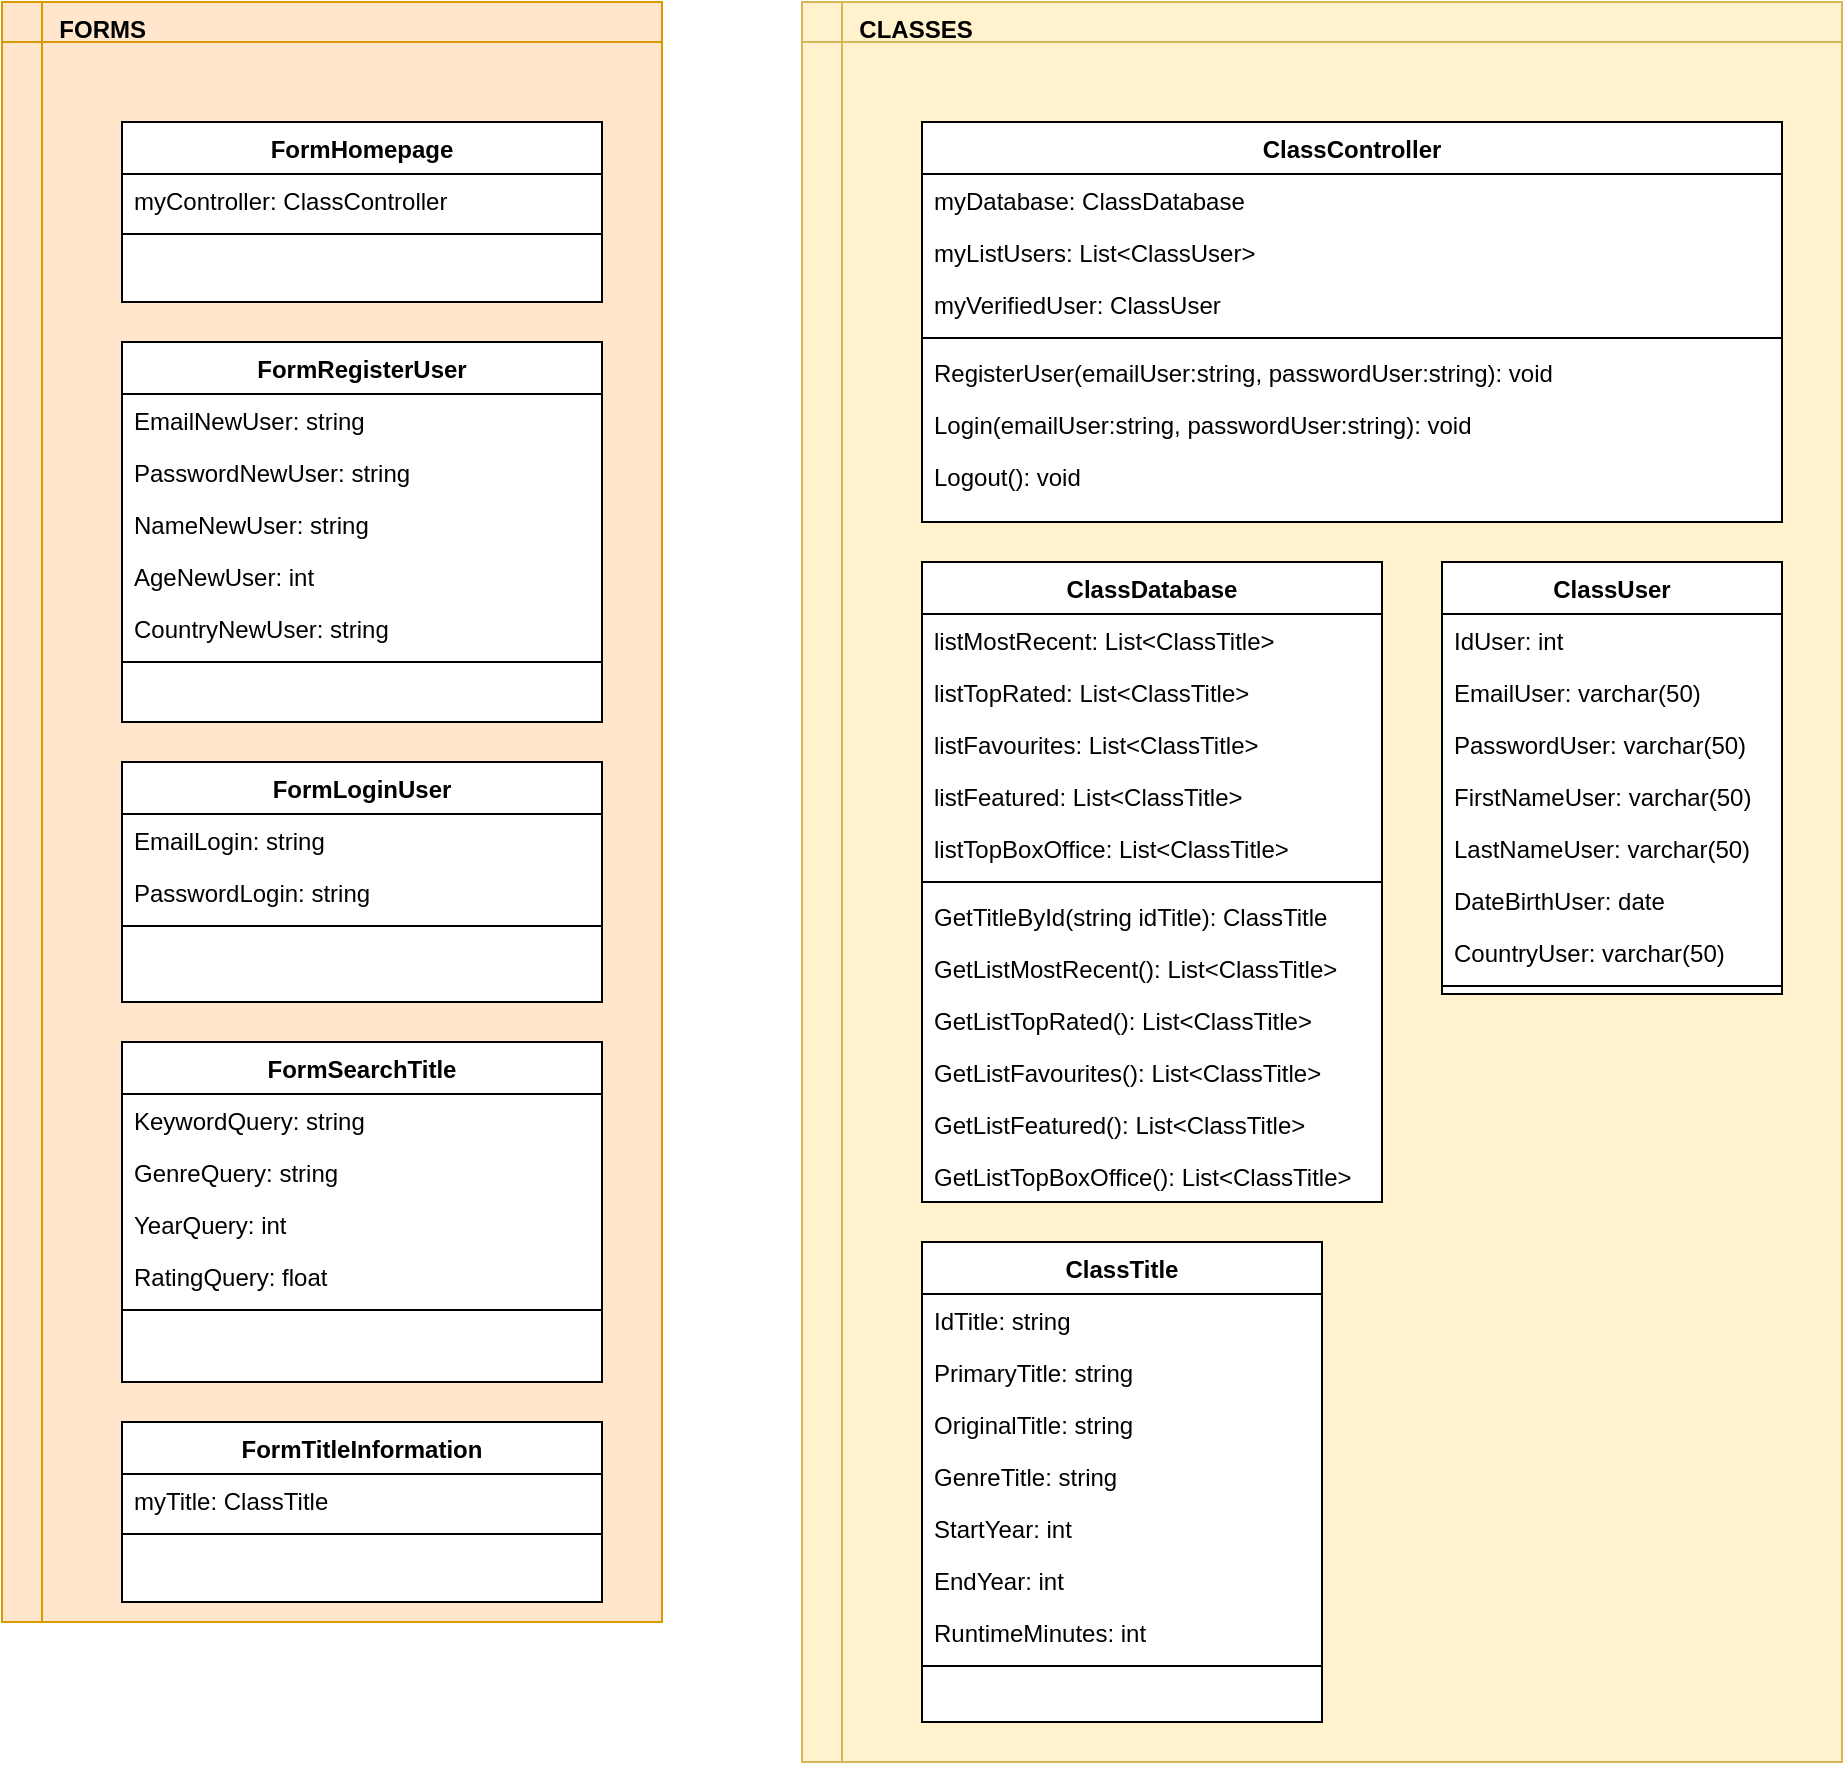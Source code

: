 <mxfile version="21.5.0" type="device">
  <diagram id="C5RBs43oDa-KdzZeNtuy" name="Page-1">
    <mxGraphModel dx="2485" dy="868" grid="1" gridSize="10" guides="1" tooltips="1" connect="1" arrows="1" fold="1" page="1" pageScale="1" pageWidth="827" pageHeight="1169" math="0" shadow="0">
      <root>
        <mxCell id="WIyWlLk6GJQsqaUBKTNV-0" />
        <mxCell id="WIyWlLk6GJQsqaUBKTNV-1" parent="WIyWlLk6GJQsqaUBKTNV-0" />
        <mxCell id="zPdIh2Ck_wa9MDG2edzm-22" value="&lt;b&gt;&lt;span style=&quot;white-space: pre;&quot;&gt;&#x9;&lt;/span&gt;CLASSES&lt;/b&gt;" style="shape=internalStorage;whiteSpace=wrap;html=1;backgroundOutline=1;fillColor=#fff2cc;strokeColor=#d6b656;align=left;verticalAlign=top;" parent="WIyWlLk6GJQsqaUBKTNV-1" vertex="1">
          <mxGeometry x="220" y="320" width="520" height="880" as="geometry" />
        </mxCell>
        <mxCell id="zPdIh2Ck_wa9MDG2edzm-23" value="&lt;b&gt;&lt;span style=&quot;white-space: pre;&quot;&gt;&#x9;&lt;/span&gt;FORMS&lt;/b&gt;" style="shape=internalStorage;whiteSpace=wrap;html=1;backgroundOutline=1;fillColor=#ffe6cc;strokeColor=#d79b00;align=left;verticalAlign=top;" parent="WIyWlLk6GJQsqaUBKTNV-1" vertex="1">
          <mxGeometry x="-180" y="320" width="330" height="810" as="geometry" />
        </mxCell>
        <mxCell id="dRt6FczUXNr_ndmIv1w6-0" value="FormHomepage" style="swimlane;fontStyle=1;align=center;verticalAlign=top;childLayout=stackLayout;horizontal=1;startSize=26;horizontalStack=0;resizeParent=1;resizeLast=0;collapsible=1;marginBottom=0;rounded=0;shadow=0;strokeWidth=1;fillStyle=solid;fillColor=#FFFFFF;gradientColor=none;swimlaneFillColor=default;" parent="WIyWlLk6GJQsqaUBKTNV-1" vertex="1">
          <mxGeometry x="-120" y="380" width="240" height="90" as="geometry">
            <mxRectangle x="130" y="380" width="160" height="26" as="alternateBounds" />
          </mxGeometry>
        </mxCell>
        <mxCell id="dRt6FczUXNr_ndmIv1w6-1" value="myController: ClassController" style="text;align=left;verticalAlign=top;spacingLeft=4;spacingRight=4;overflow=hidden;rotatable=0;points=[[0,0.5],[1,0.5]];portConstraint=eastwest;" parent="dRt6FczUXNr_ndmIv1w6-0" vertex="1">
          <mxGeometry y="26" width="240" height="26" as="geometry" />
        </mxCell>
        <mxCell id="dRt6FczUXNr_ndmIv1w6-3" value="" style="line;html=1;strokeWidth=1;align=left;verticalAlign=middle;spacingTop=-1;spacingLeft=3;spacingRight=3;rotatable=0;labelPosition=right;points=[];portConstraint=eastwest;" parent="dRt6FczUXNr_ndmIv1w6-0" vertex="1">
          <mxGeometry y="52" width="240" height="8" as="geometry" />
        </mxCell>
        <mxCell id="dRt6FczUXNr_ndmIv1w6-6" value="FormLoginUser" style="swimlane;fontStyle=1;align=center;verticalAlign=top;childLayout=stackLayout;horizontal=1;startSize=26;horizontalStack=0;resizeParent=1;resizeLast=0;collapsible=1;marginBottom=0;rounded=0;shadow=0;strokeWidth=1;swimlaneFillColor=default;" parent="WIyWlLk6GJQsqaUBKTNV-1" vertex="1">
          <mxGeometry x="-120" y="700" width="240" height="120" as="geometry">
            <mxRectangle x="130" y="380" width="160" height="26" as="alternateBounds" />
          </mxGeometry>
        </mxCell>
        <mxCell id="dRt6FczUXNr_ndmIv1w6-7" value="EmailLogin: string" style="text;align=left;verticalAlign=top;spacingLeft=4;spacingRight=4;overflow=hidden;rotatable=0;points=[[0,0.5],[1,0.5]];portConstraint=eastwest;" parent="dRt6FczUXNr_ndmIv1w6-6" vertex="1">
          <mxGeometry y="26" width="240" height="26" as="geometry" />
        </mxCell>
        <mxCell id="zPdIh2Ck_wa9MDG2edzm-28" value="PasswordLogin: string" style="text;align=left;verticalAlign=top;spacingLeft=4;spacingRight=4;overflow=hidden;rotatable=0;points=[[0,0.5],[1,0.5]];portConstraint=eastwest;" parent="dRt6FczUXNr_ndmIv1w6-6" vertex="1">
          <mxGeometry y="52" width="240" height="26" as="geometry" />
        </mxCell>
        <mxCell id="dRt6FczUXNr_ndmIv1w6-9" value="" style="line;html=1;strokeWidth=1;align=left;verticalAlign=middle;spacingTop=-1;spacingLeft=3;spacingRight=3;rotatable=0;labelPosition=right;points=[];portConstraint=eastwest;" parent="dRt6FczUXNr_ndmIv1w6-6" vertex="1">
          <mxGeometry y="78" width="240" height="8" as="geometry" />
        </mxCell>
        <mxCell id="dRt6FczUXNr_ndmIv1w6-12" value="FormRegisterUser" style="swimlane;fontStyle=1;align=center;verticalAlign=top;childLayout=stackLayout;horizontal=1;startSize=26;horizontalStack=0;resizeParent=1;resizeLast=0;collapsible=1;marginBottom=0;rounded=0;shadow=0;strokeWidth=1;swimlaneFillColor=default;" parent="WIyWlLk6GJQsqaUBKTNV-1" vertex="1">
          <mxGeometry x="-120" y="490" width="240" height="190" as="geometry">
            <mxRectangle x="130" y="380" width="160" height="26" as="alternateBounds" />
          </mxGeometry>
        </mxCell>
        <mxCell id="zPdIh2Ck_wa9MDG2edzm-25" value="EmailNewUser: string" style="text;align=left;verticalAlign=top;spacingLeft=4;spacingRight=4;overflow=hidden;rotatable=0;points=[[0,0.5],[1,0.5]];portConstraint=eastwest;" parent="dRt6FczUXNr_ndmIv1w6-12" vertex="1">
          <mxGeometry y="26" width="240" height="26" as="geometry" />
        </mxCell>
        <mxCell id="zPdIh2Ck_wa9MDG2edzm-26" value="PasswordNewUser: string" style="text;align=left;verticalAlign=top;spacingLeft=4;spacingRight=4;overflow=hidden;rotatable=0;points=[[0,0.5],[1,0.5]];portConstraint=eastwest;" parent="dRt6FczUXNr_ndmIv1w6-12" vertex="1">
          <mxGeometry y="52" width="240" height="26" as="geometry" />
        </mxCell>
        <mxCell id="dRt6FczUXNr_ndmIv1w6-13" value="NameNewUser: string" style="text;align=left;verticalAlign=top;spacingLeft=4;spacingRight=4;overflow=hidden;rotatable=0;points=[[0,0.5],[1,0.5]];portConstraint=eastwest;" parent="dRt6FczUXNr_ndmIv1w6-12" vertex="1">
          <mxGeometry y="78" width="240" height="26" as="geometry" />
        </mxCell>
        <mxCell id="zPdIh2Ck_wa9MDG2edzm-27" value="AgeNewUser: int" style="text;align=left;verticalAlign=top;spacingLeft=4;spacingRight=4;overflow=hidden;rotatable=0;points=[[0,0.5],[1,0.5]];portConstraint=eastwest;" parent="dRt6FczUXNr_ndmIv1w6-12" vertex="1">
          <mxGeometry y="104" width="240" height="26" as="geometry" />
        </mxCell>
        <mxCell id="zPdIh2Ck_wa9MDG2edzm-24" value="CountryNewUser: string" style="text;align=left;verticalAlign=top;spacingLeft=4;spacingRight=4;overflow=hidden;rotatable=0;points=[[0,0.5],[1,0.5]];portConstraint=eastwest;" parent="dRt6FczUXNr_ndmIv1w6-12" vertex="1">
          <mxGeometry y="130" width="240" height="26" as="geometry" />
        </mxCell>
        <mxCell id="dRt6FczUXNr_ndmIv1w6-15" value="" style="line;html=1;strokeWidth=1;align=left;verticalAlign=middle;spacingTop=-1;spacingLeft=3;spacingRight=3;rotatable=0;labelPosition=right;points=[];portConstraint=eastwest;" parent="dRt6FczUXNr_ndmIv1w6-12" vertex="1">
          <mxGeometry y="156" width="240" height="8" as="geometry" />
        </mxCell>
        <mxCell id="dRt6FczUXNr_ndmIv1w6-18" value="FormSearchTitle" style="swimlane;fontStyle=1;align=center;verticalAlign=top;childLayout=stackLayout;horizontal=1;startSize=26;horizontalStack=0;resizeParent=1;resizeLast=0;collapsible=1;marginBottom=0;rounded=0;shadow=0;strokeWidth=1;swimlaneFillColor=default;" parent="WIyWlLk6GJQsqaUBKTNV-1" vertex="1">
          <mxGeometry x="-120" y="840" width="240" height="170" as="geometry">
            <mxRectangle x="130" y="380" width="160" height="26" as="alternateBounds" />
          </mxGeometry>
        </mxCell>
        <mxCell id="dRt6FczUXNr_ndmIv1w6-19" value="KeywordQuery: string" style="text;align=left;verticalAlign=top;spacingLeft=4;spacingRight=4;overflow=hidden;rotatable=0;points=[[0,0.5],[1,0.5]];portConstraint=eastwest;" parent="dRt6FczUXNr_ndmIv1w6-18" vertex="1">
          <mxGeometry y="26" width="240" height="26" as="geometry" />
        </mxCell>
        <mxCell id="zPdIh2Ck_wa9MDG2edzm-31" value="GenreQuery: string" style="text;align=left;verticalAlign=top;spacingLeft=4;spacingRight=4;overflow=hidden;rotatable=0;points=[[0,0.5],[1,0.5]];portConstraint=eastwest;" parent="dRt6FczUXNr_ndmIv1w6-18" vertex="1">
          <mxGeometry y="52" width="240" height="26" as="geometry" />
        </mxCell>
        <mxCell id="zPdIh2Ck_wa9MDG2edzm-32" value="YearQuery: int" style="text;align=left;verticalAlign=top;spacingLeft=4;spacingRight=4;overflow=hidden;rotatable=0;points=[[0,0.5],[1,0.5]];portConstraint=eastwest;" parent="dRt6FczUXNr_ndmIv1w6-18" vertex="1">
          <mxGeometry y="78" width="240" height="26" as="geometry" />
        </mxCell>
        <mxCell id="zPdIh2Ck_wa9MDG2edzm-34" value="RatingQuery: float" style="text;align=left;verticalAlign=top;spacingLeft=4;spacingRight=4;overflow=hidden;rotatable=0;points=[[0,0.5],[1,0.5]];portConstraint=eastwest;" parent="dRt6FczUXNr_ndmIv1w6-18" vertex="1">
          <mxGeometry y="104" width="240" height="26" as="geometry" />
        </mxCell>
        <mxCell id="dRt6FczUXNr_ndmIv1w6-21" value="" style="line;html=1;strokeWidth=1;align=left;verticalAlign=middle;spacingTop=-1;spacingLeft=3;spacingRight=3;rotatable=0;labelPosition=right;points=[];portConstraint=eastwest;" parent="dRt6FczUXNr_ndmIv1w6-18" vertex="1">
          <mxGeometry y="130" width="240" height="8" as="geometry" />
        </mxCell>
        <mxCell id="dRt6FczUXNr_ndmIv1w6-24" value="ClassDatabase" style="swimlane;fontStyle=1;align=center;verticalAlign=top;childLayout=stackLayout;horizontal=1;startSize=26;horizontalStack=0;resizeParent=1;resizeLast=0;collapsible=1;marginBottom=0;rounded=0;shadow=0;strokeWidth=1;swimlaneLine=1;swimlaneFillColor=default;" parent="WIyWlLk6GJQsqaUBKTNV-1" vertex="1">
          <mxGeometry x="280" y="600" width="230" height="320" as="geometry">
            <mxRectangle x="130" y="380" width="160" height="26" as="alternateBounds" />
          </mxGeometry>
        </mxCell>
        <mxCell id="dRt6FczUXNr_ndmIv1w6-25" value="listMostRecent: List&lt;ClassTitle&gt;" style="text;align=left;verticalAlign=top;spacingLeft=4;spacingRight=4;overflow=hidden;rotatable=0;points=[[0,0.5],[1,0.5]];portConstraint=eastwest;" parent="dRt6FczUXNr_ndmIv1w6-24" vertex="1">
          <mxGeometry y="26" width="230" height="26" as="geometry" />
        </mxCell>
        <mxCell id="dRt6FczUXNr_ndmIv1w6-48" value="listTopRated: List&lt;ClassTitle&gt;" style="text;align=left;verticalAlign=top;spacingLeft=4;spacingRight=4;overflow=hidden;rotatable=0;points=[[0,0.5],[1,0.5]];portConstraint=eastwest;" parent="dRt6FczUXNr_ndmIv1w6-24" vertex="1">
          <mxGeometry y="52" width="230" height="26" as="geometry" />
        </mxCell>
        <mxCell id="dRt6FczUXNr_ndmIv1w6-49" value="listFavourites: List&lt;ClassTitle&gt;" style="text;align=left;verticalAlign=top;spacingLeft=4;spacingRight=4;overflow=hidden;rotatable=0;points=[[0,0.5],[1,0.5]];portConstraint=eastwest;" parent="dRt6FczUXNr_ndmIv1w6-24" vertex="1">
          <mxGeometry y="78" width="230" height="26" as="geometry" />
        </mxCell>
        <mxCell id="dRt6FczUXNr_ndmIv1w6-50" value="listFeatured: List&lt;ClassTitle&gt;" style="text;align=left;verticalAlign=top;spacingLeft=4;spacingRight=4;overflow=hidden;rotatable=0;points=[[0,0.5],[1,0.5]];portConstraint=eastwest;" parent="dRt6FczUXNr_ndmIv1w6-24" vertex="1">
          <mxGeometry y="104" width="230" height="26" as="geometry" />
        </mxCell>
        <mxCell id="dRt6FczUXNr_ndmIv1w6-51" value="listTopBoxOffice: List&lt;ClassTitle&gt;" style="text;align=left;verticalAlign=top;spacingLeft=4;spacingRight=4;overflow=hidden;rotatable=0;points=[[0,0.5],[1,0.5]];portConstraint=eastwest;" parent="dRt6FczUXNr_ndmIv1w6-24" vertex="1">
          <mxGeometry y="130" width="230" height="26" as="geometry" />
        </mxCell>
        <mxCell id="dRt6FczUXNr_ndmIv1w6-27" value="" style="line;html=1;strokeWidth=1;align=left;verticalAlign=middle;spacingTop=-1;spacingLeft=3;spacingRight=3;rotatable=0;labelPosition=right;points=[];portConstraint=eastwest;" parent="dRt6FczUXNr_ndmIv1w6-24" vertex="1">
          <mxGeometry y="156" width="230" height="8" as="geometry" />
        </mxCell>
        <mxCell id="zPdIh2Ck_wa9MDG2edzm-11" value="GetTitleById(string idTitle): ClassTitle" style="text;align=left;verticalAlign=top;spacingLeft=4;spacingRight=4;overflow=hidden;rotatable=0;points=[[0,0.5],[1,0.5]];portConstraint=eastwest;" parent="dRt6FczUXNr_ndmIv1w6-24" vertex="1">
          <mxGeometry y="164" width="230" height="26" as="geometry" />
        </mxCell>
        <mxCell id="dRt6FczUXNr_ndmIv1w6-26" value="GetListMostRecent(): List&lt;ClassTitle&gt;" style="text;align=left;verticalAlign=top;spacingLeft=4;spacingRight=4;overflow=hidden;rotatable=0;points=[[0,0.5],[1,0.5]];portConstraint=eastwest;rounded=0;shadow=0;html=0;" parent="dRt6FczUXNr_ndmIv1w6-24" vertex="1">
          <mxGeometry y="190" width="230" height="26" as="geometry" />
        </mxCell>
        <mxCell id="zPdIh2Ck_wa9MDG2edzm-0" value="GetListTopRated(): List&lt;ClassTitle&gt;" style="text;align=left;verticalAlign=top;spacingLeft=4;spacingRight=4;overflow=hidden;rotatable=0;points=[[0,0.5],[1,0.5]];portConstraint=eastwest;" parent="dRt6FczUXNr_ndmIv1w6-24" vertex="1">
          <mxGeometry y="216" width="230" height="26" as="geometry" />
        </mxCell>
        <mxCell id="zPdIh2Ck_wa9MDG2edzm-1" value="GetListFavourites(): List&lt;ClassTitle&gt;" style="text;align=left;verticalAlign=top;spacingLeft=4;spacingRight=4;overflow=hidden;rotatable=0;points=[[0,0.5],[1,0.5]];portConstraint=eastwest;" parent="dRt6FczUXNr_ndmIv1w6-24" vertex="1">
          <mxGeometry y="242" width="230" height="26" as="geometry" />
        </mxCell>
        <mxCell id="zPdIh2Ck_wa9MDG2edzm-3" value="GetListFeatured(): List&lt;ClassTitle&gt;" style="text;align=left;verticalAlign=top;spacingLeft=4;spacingRight=4;overflow=hidden;rotatable=0;points=[[0,0.5],[1,0.5]];portConstraint=eastwest;" parent="dRt6FczUXNr_ndmIv1w6-24" vertex="1">
          <mxGeometry y="268" width="230" height="26" as="geometry" />
        </mxCell>
        <mxCell id="zPdIh2Ck_wa9MDG2edzm-2" value="GetListTopBoxOffice(): List&lt;ClassTitle&gt;" style="text;align=left;verticalAlign=top;spacingLeft=4;spacingRight=4;overflow=hidden;rotatable=0;points=[[0,0.5],[1,0.5]];portConstraint=eastwest;" parent="dRt6FczUXNr_ndmIv1w6-24" vertex="1">
          <mxGeometry y="294" width="230" height="26" as="geometry" />
        </mxCell>
        <mxCell id="dRt6FczUXNr_ndmIv1w6-30" value="ClassTitle" style="swimlane;fontStyle=1;align=center;verticalAlign=top;childLayout=stackLayout;horizontal=1;startSize=26;horizontalStack=0;resizeParent=1;resizeLast=0;collapsible=1;marginBottom=0;rounded=0;shadow=0;strokeWidth=1;swimlaneFillColor=default;" parent="WIyWlLk6GJQsqaUBKTNV-1" vertex="1">
          <mxGeometry x="280" y="940" width="200" height="240" as="geometry">
            <mxRectangle x="130" y="380" width="160" height="26" as="alternateBounds" />
          </mxGeometry>
        </mxCell>
        <mxCell id="dRt6FczUXNr_ndmIv1w6-31" value="IdTitle: string" style="text;align=left;verticalAlign=top;spacingLeft=4;spacingRight=4;overflow=hidden;rotatable=0;points=[[0,0.5],[1,0.5]];portConstraint=eastwest;" parent="dRt6FczUXNr_ndmIv1w6-30" vertex="1">
          <mxGeometry y="26" width="200" height="26" as="geometry" />
        </mxCell>
        <mxCell id="dRt6FczUXNr_ndmIv1w6-32" value="PrimaryTitle: string" style="text;align=left;verticalAlign=top;spacingLeft=4;spacingRight=4;overflow=hidden;rotatable=0;points=[[0,0.5],[1,0.5]];portConstraint=eastwest;rounded=0;shadow=0;html=0;" parent="dRt6FczUXNr_ndmIv1w6-30" vertex="1">
          <mxGeometry y="52" width="200" height="26" as="geometry" />
        </mxCell>
        <mxCell id="dRt6FczUXNr_ndmIv1w6-36" value="OriginalTitle: string" style="text;align=left;verticalAlign=top;spacingLeft=4;spacingRight=4;overflow=hidden;rotatable=0;points=[[0,0.5],[1,0.5]];portConstraint=eastwest;rounded=0;shadow=0;html=0;" parent="dRt6FczUXNr_ndmIv1w6-30" vertex="1">
          <mxGeometry y="78" width="200" height="26" as="geometry" />
        </mxCell>
        <mxCell id="dRt6FczUXNr_ndmIv1w6-37" value="GenreTitle: string" style="text;align=left;verticalAlign=top;spacingLeft=4;spacingRight=4;overflow=hidden;rotatable=0;points=[[0,0.5],[1,0.5]];portConstraint=eastwest;rounded=0;shadow=0;html=0;" parent="dRt6FczUXNr_ndmIv1w6-30" vertex="1">
          <mxGeometry y="104" width="200" height="26" as="geometry" />
        </mxCell>
        <mxCell id="dRt6FczUXNr_ndmIv1w6-38" value="StartYear: int" style="text;align=left;verticalAlign=top;spacingLeft=4;spacingRight=4;overflow=hidden;rotatable=0;points=[[0,0.5],[1,0.5]];portConstraint=eastwest;rounded=0;shadow=0;html=0;" parent="dRt6FczUXNr_ndmIv1w6-30" vertex="1">
          <mxGeometry y="130" width="200" height="26" as="geometry" />
        </mxCell>
        <mxCell id="dRt6FczUXNr_ndmIv1w6-39" value="EndYear: int" style="text;align=left;verticalAlign=top;spacingLeft=4;spacingRight=4;overflow=hidden;rotatable=0;points=[[0,0.5],[1,0.5]];portConstraint=eastwest;rounded=0;shadow=0;html=0;" parent="dRt6FczUXNr_ndmIv1w6-30" vertex="1">
          <mxGeometry y="156" width="200" height="26" as="geometry" />
        </mxCell>
        <mxCell id="dRt6FczUXNr_ndmIv1w6-40" value="RuntimeMinutes: int" style="text;align=left;verticalAlign=top;spacingLeft=4;spacingRight=4;overflow=hidden;rotatable=0;points=[[0,0.5],[1,0.5]];portConstraint=eastwest;rounded=0;shadow=0;html=0;" parent="dRt6FczUXNr_ndmIv1w6-30" vertex="1">
          <mxGeometry y="182" width="200" height="26" as="geometry" />
        </mxCell>
        <mxCell id="dRt6FczUXNr_ndmIv1w6-33" value="" style="line;html=1;strokeWidth=1;align=left;verticalAlign=middle;spacingTop=-1;spacingLeft=3;spacingRight=3;rotatable=0;labelPosition=right;points=[];portConstraint=eastwest;" parent="dRt6FczUXNr_ndmIv1w6-30" vertex="1">
          <mxGeometry y="208" width="200" height="8" as="geometry" />
        </mxCell>
        <mxCell id="dRt6FczUXNr_ndmIv1w6-41" value="ClassUser" style="swimlane;fontStyle=1;align=center;verticalAlign=top;childLayout=stackLayout;horizontal=1;startSize=26;horizontalStack=0;resizeParent=1;resizeLast=0;collapsible=1;marginBottom=0;rounded=0;shadow=0;strokeWidth=1;swimlaneFillColor=default;" parent="WIyWlLk6GJQsqaUBKTNV-1" vertex="1">
          <mxGeometry x="540" y="600" width="170" height="216" as="geometry">
            <mxRectangle x="130" y="380" width="160" height="26" as="alternateBounds" />
          </mxGeometry>
        </mxCell>
        <mxCell id="dRt6FczUXNr_ndmIv1w6-42" value="IdUser: int" style="text;align=left;verticalAlign=top;spacingLeft=4;spacingRight=4;overflow=hidden;rotatable=0;points=[[0,0.5],[1,0.5]];portConstraint=eastwest;" parent="dRt6FczUXNr_ndmIv1w6-41" vertex="1">
          <mxGeometry y="26" width="170" height="26" as="geometry" />
        </mxCell>
        <mxCell id="dRt6FczUXNr_ndmIv1w6-43" value="EmailUser: varchar(50)" style="text;align=left;verticalAlign=top;spacingLeft=4;spacingRight=4;overflow=hidden;rotatable=0;points=[[0,0.5],[1,0.5]];portConstraint=eastwest;rounded=0;shadow=0;html=0;" parent="dRt6FczUXNr_ndmIv1w6-41" vertex="1">
          <mxGeometry y="52" width="170" height="26" as="geometry" />
        </mxCell>
        <mxCell id="dRt6FczUXNr_ndmIv1w6-47" value="PasswordUser: varchar(50)" style="text;align=left;verticalAlign=top;spacingLeft=4;spacingRight=4;overflow=hidden;rotatable=0;points=[[0,0.5],[1,0.5]];portConstraint=eastwest;rounded=0;shadow=0;html=0;" parent="dRt6FczUXNr_ndmIv1w6-41" vertex="1">
          <mxGeometry y="78" width="170" height="26" as="geometry" />
        </mxCell>
        <mxCell id="-au6KQfTN9Fcg-iLgOA5-0" value="FirstNameUser: varchar(50)" style="text;align=left;verticalAlign=top;spacingLeft=4;spacingRight=4;overflow=hidden;rotatable=0;points=[[0,0.5],[1,0.5]];portConstraint=eastwest;" vertex="1" parent="dRt6FczUXNr_ndmIv1w6-41">
          <mxGeometry y="104" width="170" height="26" as="geometry" />
        </mxCell>
        <mxCell id="-au6KQfTN9Fcg-iLgOA5-1" value="LastNameUser: varchar(50)" style="text;align=left;verticalAlign=top;spacingLeft=4;spacingRight=4;overflow=hidden;rotatable=0;points=[[0,0.5],[1,0.5]];portConstraint=eastwest;" vertex="1" parent="dRt6FczUXNr_ndmIv1w6-41">
          <mxGeometry y="130" width="170" height="26" as="geometry" />
        </mxCell>
        <mxCell id="zPdIh2Ck_wa9MDG2edzm-9" value="DateBirthUser: date" style="text;align=left;verticalAlign=top;spacingLeft=4;spacingRight=4;overflow=hidden;rotatable=0;points=[[0,0.5],[1,0.5]];portConstraint=eastwest;rounded=0;shadow=0;html=0;" parent="dRt6FczUXNr_ndmIv1w6-41" vertex="1">
          <mxGeometry y="156" width="170" height="26" as="geometry" />
        </mxCell>
        <mxCell id="zPdIh2Ck_wa9MDG2edzm-10" value="CountryUser: varchar(50)" style="text;align=left;verticalAlign=top;spacingLeft=4;spacingRight=4;overflow=hidden;rotatable=0;points=[[0,0.5],[1,0.5]];portConstraint=eastwest;rounded=0;shadow=0;html=0;" parent="dRt6FczUXNr_ndmIv1w6-41" vertex="1">
          <mxGeometry y="182" width="170" height="26" as="geometry" />
        </mxCell>
        <mxCell id="dRt6FczUXNr_ndmIv1w6-44" value="" style="line;html=1;strokeWidth=1;align=left;verticalAlign=middle;spacingTop=-1;spacingLeft=3;spacingRight=3;rotatable=0;labelPosition=right;points=[];portConstraint=eastwest;" parent="dRt6FczUXNr_ndmIv1w6-41" vertex="1">
          <mxGeometry y="208" width="170" height="8" as="geometry" />
        </mxCell>
        <mxCell id="zPdIh2Ck_wa9MDG2edzm-4" value="ClassController" style="swimlane;fontStyle=1;align=center;verticalAlign=top;childLayout=stackLayout;horizontal=1;startSize=26;horizontalStack=0;resizeParent=1;resizeLast=0;collapsible=1;marginBottom=0;rounded=0;shadow=0;strokeWidth=1;swimlaneFillColor=default;" parent="WIyWlLk6GJQsqaUBKTNV-1" vertex="1">
          <mxGeometry x="280" y="380" width="430" height="200" as="geometry">
            <mxRectangle x="130" y="380" width="160" height="26" as="alternateBounds" />
          </mxGeometry>
        </mxCell>
        <mxCell id="zPdIh2Ck_wa9MDG2edzm-5" value="myDatabase: ClassDatabase" style="text;align=left;verticalAlign=top;spacingLeft=4;spacingRight=4;overflow=hidden;rotatable=0;points=[[0,0.5],[1,0.5]];portConstraint=eastwest;" parent="zPdIh2Ck_wa9MDG2edzm-4" vertex="1">
          <mxGeometry y="26" width="430" height="26" as="geometry" />
        </mxCell>
        <mxCell id="zPdIh2Ck_wa9MDG2edzm-6" value="myListUsers: List&lt;ClassUser&gt;" style="text;align=left;verticalAlign=top;spacingLeft=4;spacingRight=4;overflow=hidden;rotatable=0;points=[[0,0.5],[1,0.5]];portConstraint=eastwest;rounded=0;shadow=0;html=0;" parent="zPdIh2Ck_wa9MDG2edzm-4" vertex="1">
          <mxGeometry y="52" width="430" height="26" as="geometry" />
        </mxCell>
        <mxCell id="zPdIh2Ck_wa9MDG2edzm-12" value="myVerifiedUser: ClassUser" style="text;align=left;verticalAlign=top;spacingLeft=4;spacingRight=4;overflow=hidden;rotatable=0;points=[[0,0.5],[1,0.5]];portConstraint=eastwest;rounded=0;shadow=0;html=0;" parent="zPdIh2Ck_wa9MDG2edzm-4" vertex="1">
          <mxGeometry y="78" width="430" height="26" as="geometry" />
        </mxCell>
        <mxCell id="zPdIh2Ck_wa9MDG2edzm-8" value="" style="line;html=1;strokeWidth=1;align=left;verticalAlign=middle;spacingTop=-1;spacingLeft=3;spacingRight=3;rotatable=0;labelPosition=right;points=[];portConstraint=eastwest;" parent="zPdIh2Ck_wa9MDG2edzm-4" vertex="1">
          <mxGeometry y="104" width="430" height="8" as="geometry" />
        </mxCell>
        <mxCell id="zPdIh2Ck_wa9MDG2edzm-15" value="RegisterUser(emailUser:string, passwordUser:string): void" style="text;align=left;verticalAlign=top;spacingLeft=4;spacingRight=4;overflow=hidden;rotatable=0;points=[[0,0.5],[1,0.5]];portConstraint=eastwest;rounded=0;shadow=0;html=0;" parent="zPdIh2Ck_wa9MDG2edzm-4" vertex="1">
          <mxGeometry y="112" width="430" height="26" as="geometry" />
        </mxCell>
        <mxCell id="zPdIh2Ck_wa9MDG2edzm-13" value="Login(emailUser:string, passwordUser:string): void" style="text;align=left;verticalAlign=top;spacingLeft=4;spacingRight=4;overflow=hidden;rotatable=0;points=[[0,0.5],[1,0.5]];portConstraint=eastwest;rounded=0;shadow=0;html=0;" parent="zPdIh2Ck_wa9MDG2edzm-4" vertex="1">
          <mxGeometry y="138" width="430" height="26" as="geometry" />
        </mxCell>
        <mxCell id="zPdIh2Ck_wa9MDG2edzm-14" value="Logout(): void" style="text;align=left;verticalAlign=top;spacingLeft=4;spacingRight=4;overflow=hidden;rotatable=0;points=[[0,0.5],[1,0.5]];portConstraint=eastwest;rounded=0;shadow=0;html=0;" parent="zPdIh2Ck_wa9MDG2edzm-4" vertex="1">
          <mxGeometry y="164" width="430" height="26" as="geometry" />
        </mxCell>
        <mxCell id="zPdIh2Ck_wa9MDG2edzm-17" value="FormTitleInformation" style="swimlane;fontStyle=1;align=center;verticalAlign=top;childLayout=stackLayout;horizontal=1;startSize=26;horizontalStack=0;resizeParent=1;resizeLast=0;collapsible=1;marginBottom=0;rounded=0;shadow=0;strokeWidth=1;swimlaneFillColor=default;" parent="WIyWlLk6GJQsqaUBKTNV-1" vertex="1">
          <mxGeometry x="-120" y="1030" width="240" height="90" as="geometry">
            <mxRectangle x="130" y="380" width="160" height="26" as="alternateBounds" />
          </mxGeometry>
        </mxCell>
        <mxCell id="zPdIh2Ck_wa9MDG2edzm-18" value="myTitle: ClassTitle" style="text;align=left;verticalAlign=top;spacingLeft=4;spacingRight=4;overflow=hidden;rotatable=0;points=[[0,0.5],[1,0.5]];portConstraint=eastwest;" parent="zPdIh2Ck_wa9MDG2edzm-17" vertex="1">
          <mxGeometry y="26" width="240" height="26" as="geometry" />
        </mxCell>
        <mxCell id="zPdIh2Ck_wa9MDG2edzm-20" value="" style="line;html=1;strokeWidth=1;align=left;verticalAlign=middle;spacingTop=-1;spacingLeft=3;spacingRight=3;rotatable=0;labelPosition=right;points=[];portConstraint=eastwest;" parent="zPdIh2Ck_wa9MDG2edzm-17" vertex="1">
          <mxGeometry y="52" width="240" height="8" as="geometry" />
        </mxCell>
      </root>
    </mxGraphModel>
  </diagram>
</mxfile>
